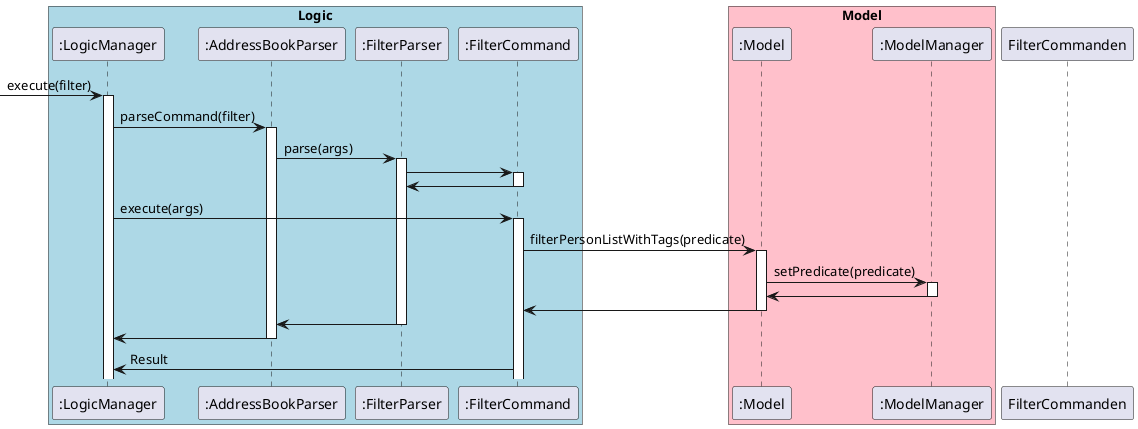 @startuml
box "Logic" #LightBlue
participant ":LogicManager" as LM
participant ":AddressBookParser" as ABParser
participant ":FilterParser" as FParser
participant ":FilterCommand" as FilterCommand
end box

box "Model" #Pink
participant ":Model" as Model
participant ":ModelManager" as MM
end box

[-> LM : execute(filter)
activate LM

LM -> ABParser : parseCommand(filter)
activate ABParser

ABParser -> FParser : parse(args)
activate FParser

FParser -> FilterCommand
activate FilterCommand

FilterCommand -> FParser
deactivate FilterCommand

LM -> FilterCommand : execute(args)
activate FilterCommand

FilterCommand -> Model : filterPersonListWithTags(predicate)
activate Model

Model -> MM : setPredicate(predicate)
activate MM

MM -> Model
deactivate MM

Model -> FilterCommand
deactivate Model

FParser -> ABParser
deactivate FParser

ABParser -> LM
deactivate ABParser

FilterCommand -> LM : Result
deactivate FilterCommanden

@enduml
